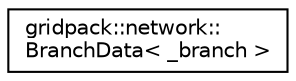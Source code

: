 digraph "Graphical Class Hierarchy"
{
  edge [fontname="Helvetica",fontsize="10",labelfontname="Helvetica",labelfontsize="10"];
  node [fontname="Helvetica",fontsize="10",shape=record];
  rankdir="LR";
  Node1 [label="gridpack::network::\lBranchData\< _branch \>",height=0.2,width=0.4,color="black", fillcolor="white", style="filled",URL="$classgridpack_1_1network_1_1_branch_data.html"];
}
